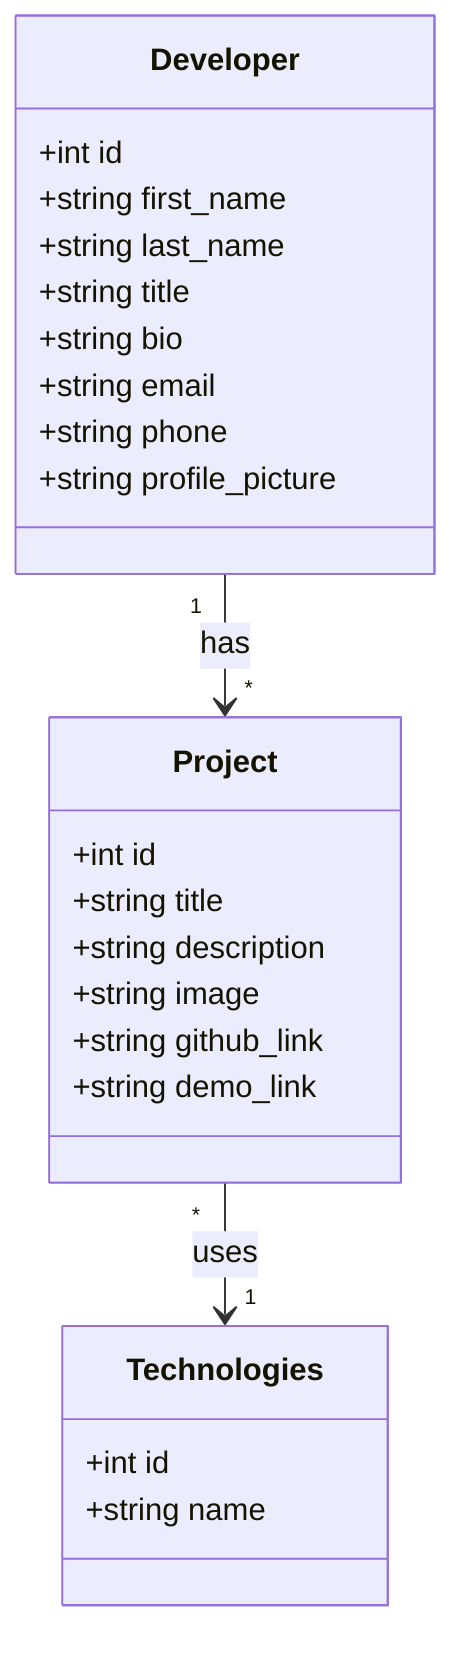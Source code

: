 classDiagram
    class Developer {
        +int id
        +string first_name
        +string last_name
        +string title
        +string bio
        +string email
        +string phone
        +string profile_picture
    }

    class Project {
        +int id
        +string title
        +string description
        +string image
        +string github_link
        +string demo_link
    }

    class Technologies {
        +int id
        +string name
    }

    Developer "1" --> "*" Project : has
    Project "*" --> "1" Technologies : uses